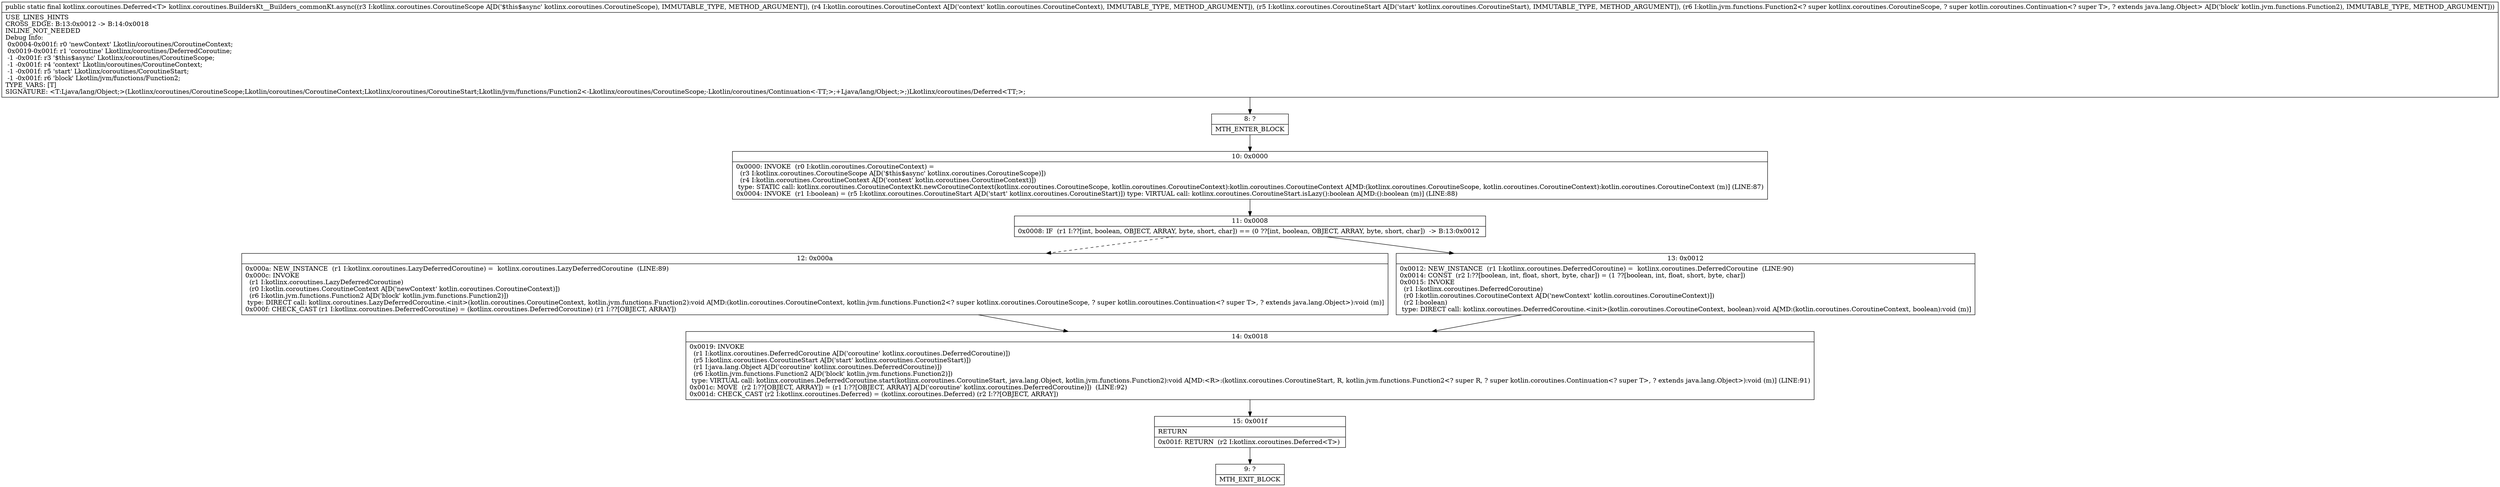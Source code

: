 digraph "CFG forkotlinx.coroutines.BuildersKt__Builders_commonKt.async(Lkotlinx\/coroutines\/CoroutineScope;Lkotlin\/coroutines\/CoroutineContext;Lkotlinx\/coroutines\/CoroutineStart;Lkotlin\/jvm\/functions\/Function2;)Lkotlinx\/coroutines\/Deferred;" {
Node_8 [shape=record,label="{8\:\ ?|MTH_ENTER_BLOCK\l}"];
Node_10 [shape=record,label="{10\:\ 0x0000|0x0000: INVOKE  (r0 I:kotlin.coroutines.CoroutineContext) = \l  (r3 I:kotlinx.coroutines.CoroutineScope A[D('$this$async' kotlinx.coroutines.CoroutineScope)])\l  (r4 I:kotlin.coroutines.CoroutineContext A[D('context' kotlin.coroutines.CoroutineContext)])\l type: STATIC call: kotlinx.coroutines.CoroutineContextKt.newCoroutineContext(kotlinx.coroutines.CoroutineScope, kotlin.coroutines.CoroutineContext):kotlin.coroutines.CoroutineContext A[MD:(kotlinx.coroutines.CoroutineScope, kotlin.coroutines.CoroutineContext):kotlin.coroutines.CoroutineContext (m)] (LINE:87)\l0x0004: INVOKE  (r1 I:boolean) = (r5 I:kotlinx.coroutines.CoroutineStart A[D('start' kotlinx.coroutines.CoroutineStart)]) type: VIRTUAL call: kotlinx.coroutines.CoroutineStart.isLazy():boolean A[MD:():boolean (m)] (LINE:88)\l}"];
Node_11 [shape=record,label="{11\:\ 0x0008|0x0008: IF  (r1 I:??[int, boolean, OBJECT, ARRAY, byte, short, char]) == (0 ??[int, boolean, OBJECT, ARRAY, byte, short, char])  \-\> B:13:0x0012 \l}"];
Node_12 [shape=record,label="{12\:\ 0x000a|0x000a: NEW_INSTANCE  (r1 I:kotlinx.coroutines.LazyDeferredCoroutine) =  kotlinx.coroutines.LazyDeferredCoroutine  (LINE:89)\l0x000c: INVOKE  \l  (r1 I:kotlinx.coroutines.LazyDeferredCoroutine)\l  (r0 I:kotlin.coroutines.CoroutineContext A[D('newContext' kotlin.coroutines.CoroutineContext)])\l  (r6 I:kotlin.jvm.functions.Function2 A[D('block' kotlin.jvm.functions.Function2)])\l type: DIRECT call: kotlinx.coroutines.LazyDeferredCoroutine.\<init\>(kotlin.coroutines.CoroutineContext, kotlin.jvm.functions.Function2):void A[MD:(kotlin.coroutines.CoroutineContext, kotlin.jvm.functions.Function2\<? super kotlinx.coroutines.CoroutineScope, ? super kotlin.coroutines.Continuation\<? super T\>, ? extends java.lang.Object\>):void (m)]\l0x000f: CHECK_CAST (r1 I:kotlinx.coroutines.DeferredCoroutine) = (kotlinx.coroutines.DeferredCoroutine) (r1 I:??[OBJECT, ARRAY]) \l}"];
Node_14 [shape=record,label="{14\:\ 0x0018|0x0019: INVOKE  \l  (r1 I:kotlinx.coroutines.DeferredCoroutine A[D('coroutine' kotlinx.coroutines.DeferredCoroutine)])\l  (r5 I:kotlinx.coroutines.CoroutineStart A[D('start' kotlinx.coroutines.CoroutineStart)])\l  (r1 I:java.lang.Object A[D('coroutine' kotlinx.coroutines.DeferredCoroutine)])\l  (r6 I:kotlin.jvm.functions.Function2 A[D('block' kotlin.jvm.functions.Function2)])\l type: VIRTUAL call: kotlinx.coroutines.DeferredCoroutine.start(kotlinx.coroutines.CoroutineStart, java.lang.Object, kotlin.jvm.functions.Function2):void A[MD:\<R\>:(kotlinx.coroutines.CoroutineStart, R, kotlin.jvm.functions.Function2\<? super R, ? super kotlin.coroutines.Continuation\<? super T\>, ? extends java.lang.Object\>):void (m)] (LINE:91)\l0x001c: MOVE  (r2 I:??[OBJECT, ARRAY]) = (r1 I:??[OBJECT, ARRAY] A[D('coroutine' kotlinx.coroutines.DeferredCoroutine)])  (LINE:92)\l0x001d: CHECK_CAST (r2 I:kotlinx.coroutines.Deferred) = (kotlinx.coroutines.Deferred) (r2 I:??[OBJECT, ARRAY]) \l}"];
Node_15 [shape=record,label="{15\:\ 0x001f|RETURN\l|0x001f: RETURN  (r2 I:kotlinx.coroutines.Deferred\<T\>) \l}"];
Node_9 [shape=record,label="{9\:\ ?|MTH_EXIT_BLOCK\l}"];
Node_13 [shape=record,label="{13\:\ 0x0012|0x0012: NEW_INSTANCE  (r1 I:kotlinx.coroutines.DeferredCoroutine) =  kotlinx.coroutines.DeferredCoroutine  (LINE:90)\l0x0014: CONST  (r2 I:??[boolean, int, float, short, byte, char]) = (1 ??[boolean, int, float, short, byte, char]) \l0x0015: INVOKE  \l  (r1 I:kotlinx.coroutines.DeferredCoroutine)\l  (r0 I:kotlin.coroutines.CoroutineContext A[D('newContext' kotlin.coroutines.CoroutineContext)])\l  (r2 I:boolean)\l type: DIRECT call: kotlinx.coroutines.DeferredCoroutine.\<init\>(kotlin.coroutines.CoroutineContext, boolean):void A[MD:(kotlin.coroutines.CoroutineContext, boolean):void (m)]\l}"];
MethodNode[shape=record,label="{public static final kotlinx.coroutines.Deferred\<T\> kotlinx.coroutines.BuildersKt__Builders_commonKt.async((r3 I:kotlinx.coroutines.CoroutineScope A[D('$this$async' kotlinx.coroutines.CoroutineScope), IMMUTABLE_TYPE, METHOD_ARGUMENT]), (r4 I:kotlin.coroutines.CoroutineContext A[D('context' kotlin.coroutines.CoroutineContext), IMMUTABLE_TYPE, METHOD_ARGUMENT]), (r5 I:kotlinx.coroutines.CoroutineStart A[D('start' kotlinx.coroutines.CoroutineStart), IMMUTABLE_TYPE, METHOD_ARGUMENT]), (r6 I:kotlin.jvm.functions.Function2\<? super kotlinx.coroutines.CoroutineScope, ? super kotlin.coroutines.Continuation\<? super T\>, ? extends java.lang.Object\> A[D('block' kotlin.jvm.functions.Function2), IMMUTABLE_TYPE, METHOD_ARGUMENT]))  | USE_LINES_HINTS\lCROSS_EDGE: B:13:0x0012 \-\> B:14:0x0018\lINLINE_NOT_NEEDED\lDebug Info:\l  0x0004\-0x001f: r0 'newContext' Lkotlin\/coroutines\/CoroutineContext;\l  0x0019\-0x001f: r1 'coroutine' Lkotlinx\/coroutines\/DeferredCoroutine;\l  \-1 \-0x001f: r3 '$this$async' Lkotlinx\/coroutines\/CoroutineScope;\l  \-1 \-0x001f: r4 'context' Lkotlin\/coroutines\/CoroutineContext;\l  \-1 \-0x001f: r5 'start' Lkotlinx\/coroutines\/CoroutineStart;\l  \-1 \-0x001f: r6 'block' Lkotlin\/jvm\/functions\/Function2;\lTYPE_VARS: [T]\lSIGNATURE: \<T:Ljava\/lang\/Object;\>(Lkotlinx\/coroutines\/CoroutineScope;Lkotlin\/coroutines\/CoroutineContext;Lkotlinx\/coroutines\/CoroutineStart;Lkotlin\/jvm\/functions\/Function2\<\-Lkotlinx\/coroutines\/CoroutineScope;\-Lkotlin\/coroutines\/Continuation\<\-TT;\>;+Ljava\/lang\/Object;\>;)Lkotlinx\/coroutines\/Deferred\<TT;\>;\l}"];
MethodNode -> Node_8;Node_8 -> Node_10;
Node_10 -> Node_11;
Node_11 -> Node_12[style=dashed];
Node_11 -> Node_13;
Node_12 -> Node_14;
Node_14 -> Node_15;
Node_15 -> Node_9;
Node_13 -> Node_14;
}

